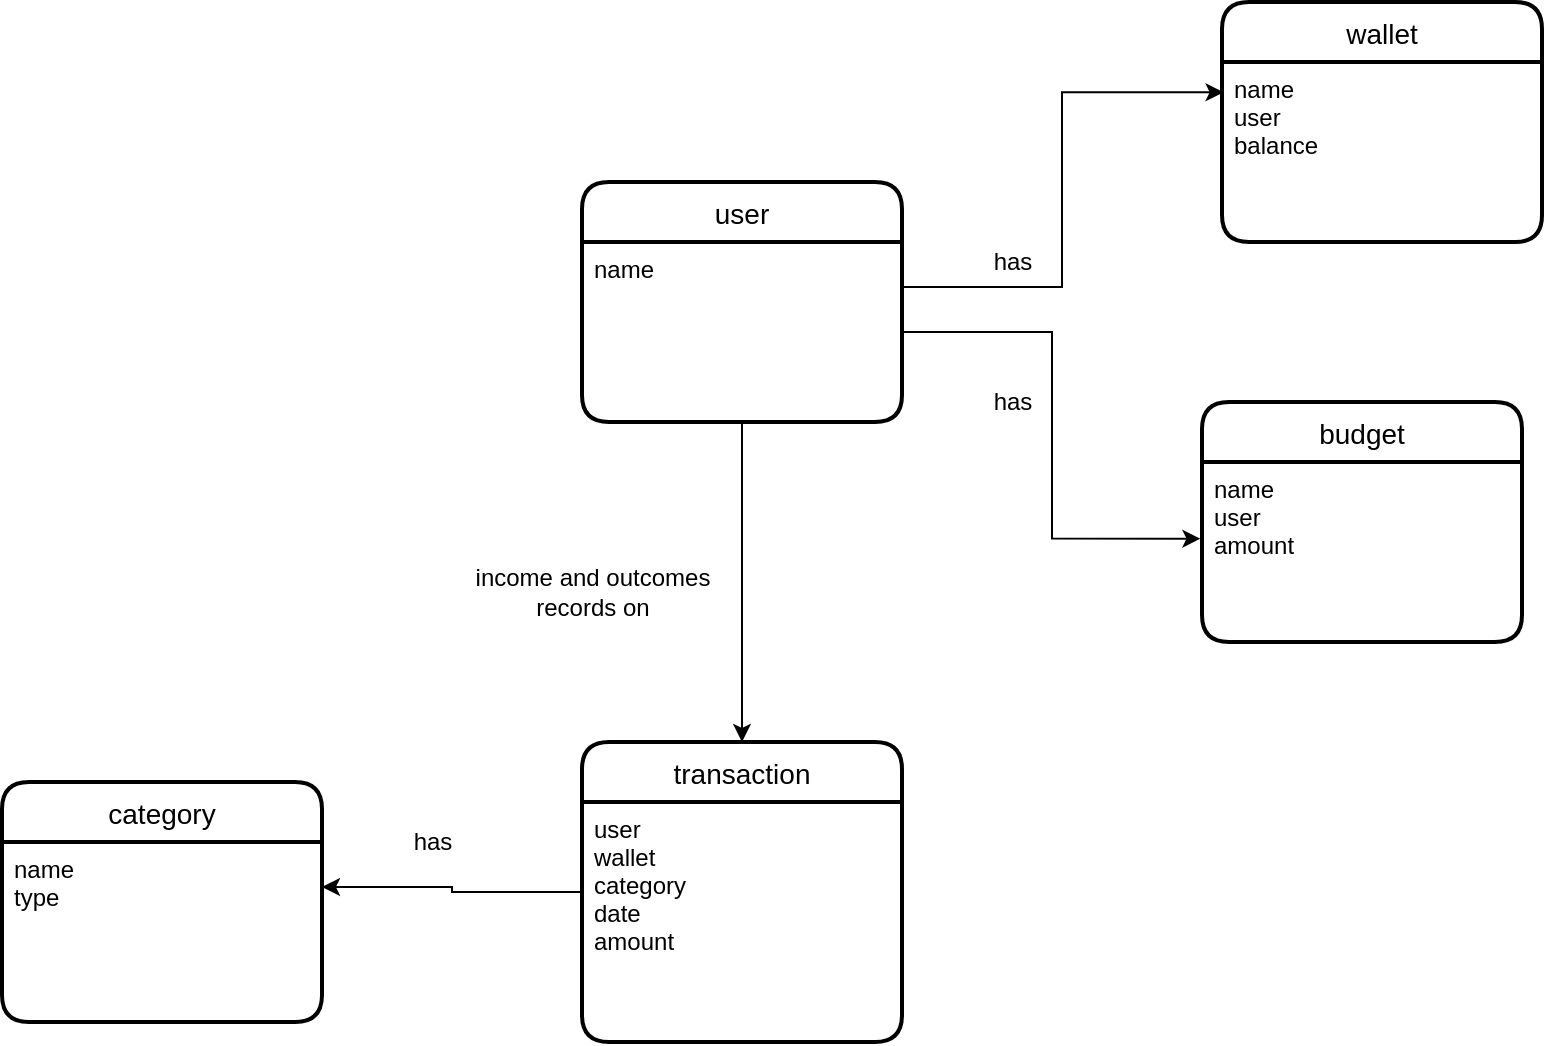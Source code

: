 <mxfile version="16.2.7" type="device" pages="3"><diagram id="R2lEEEUBdFMjLlhIrx00" name="concept"><mxGraphModel dx="1988" dy="519" grid="1" gridSize="10" guides="1" tooltips="1" connect="1" arrows="1" fold="1" page="1" pageScale="1" pageWidth="850" pageHeight="1100" math="0" shadow="0" extFonts="Permanent Marker^https://fonts.googleapis.com/css?family=Permanent+Marker"><root><mxCell id="0"/><mxCell id="1" parent="0"/><mxCell id="03zcS5_Gt-fGd096Ja28-1" value="user" style="swimlane;childLayout=stackLayout;horizontal=1;startSize=30;horizontalStack=0;rounded=1;fontSize=14;fontStyle=0;strokeWidth=2;resizeParent=0;resizeLast=1;shadow=0;dashed=0;align=center;" parent="1" vertex="1"><mxGeometry x="150" y="180" width="160" height="120" as="geometry"/></mxCell><mxCell id="03zcS5_Gt-fGd096Ja28-2" value="name" style="align=left;strokeColor=none;fillColor=none;spacingLeft=4;fontSize=12;verticalAlign=top;resizable=0;rotatable=0;part=1;" parent="03zcS5_Gt-fGd096Ja28-1" vertex="1"><mxGeometry y="30" width="160" height="90" as="geometry"/></mxCell><mxCell id="03zcS5_Gt-fGd096Ja28-3" value="wallet" style="swimlane;childLayout=stackLayout;horizontal=1;startSize=30;horizontalStack=0;rounded=1;fontSize=14;fontStyle=0;strokeWidth=2;resizeParent=0;resizeLast=1;shadow=0;dashed=0;align=center;" parent="1" vertex="1"><mxGeometry x="470" y="90" width="160" height="120" as="geometry"/></mxCell><mxCell id="03zcS5_Gt-fGd096Ja28-4" value="name&#10;user&#10;balance" style="align=left;strokeColor=none;fillColor=none;spacingLeft=4;fontSize=12;verticalAlign=top;resizable=0;rotatable=0;part=1;" parent="03zcS5_Gt-fGd096Ja28-3" vertex="1"><mxGeometry y="30" width="160" height="90" as="geometry"/></mxCell><mxCell id="03zcS5_Gt-fGd096Ja28-6" style="edgeStyle=orthogonalEdgeStyle;rounded=0;orthogonalLoop=1;jettySize=auto;html=1;exitX=1;exitY=0.25;exitDx=0;exitDy=0;entryX=0.005;entryY=0.168;entryDx=0;entryDy=0;entryPerimeter=0;" parent="1" source="03zcS5_Gt-fGd096Ja28-2" target="03zcS5_Gt-fGd096Ja28-4" edge="1"><mxGeometry relative="1" as="geometry"/></mxCell><mxCell id="03zcS5_Gt-fGd096Ja28-7" value="has" style="text;html=1;align=center;verticalAlign=middle;resizable=0;points=[];autosize=1;strokeColor=none;fillColor=none;" parent="1" vertex="1"><mxGeometry x="350" y="210" width="30" height="20" as="geometry"/></mxCell><mxCell id="03zcS5_Gt-fGd096Ja28-8" value="budget" style="swimlane;childLayout=stackLayout;horizontal=1;startSize=30;horizontalStack=0;rounded=1;fontSize=14;fontStyle=0;strokeWidth=2;resizeParent=0;resizeLast=1;shadow=0;dashed=0;align=center;" parent="1" vertex="1"><mxGeometry x="460" y="290" width="160" height="120" as="geometry"/></mxCell><mxCell id="03zcS5_Gt-fGd096Ja28-9" value="name&#10;user&#10;amount" style="align=left;strokeColor=none;fillColor=none;spacingLeft=4;fontSize=12;verticalAlign=top;resizable=0;rotatable=0;part=1;" parent="03zcS5_Gt-fGd096Ja28-8" vertex="1"><mxGeometry y="30" width="160" height="90" as="geometry"/></mxCell><mxCell id="03zcS5_Gt-fGd096Ja28-10" style="edgeStyle=orthogonalEdgeStyle;rounded=0;orthogonalLoop=1;jettySize=auto;html=1;exitX=1;exitY=0.5;exitDx=0;exitDy=0;entryX=-0.005;entryY=0.426;entryDx=0;entryDy=0;entryPerimeter=0;" parent="1" source="03zcS5_Gt-fGd096Ja28-2" target="03zcS5_Gt-fGd096Ja28-9" edge="1"><mxGeometry relative="1" as="geometry"/></mxCell><mxCell id="03zcS5_Gt-fGd096Ja28-11" value="has" style="text;html=1;align=center;verticalAlign=middle;resizable=0;points=[];autosize=1;strokeColor=none;fillColor=none;" parent="1" vertex="1"><mxGeometry x="350" y="280" width="30" height="20" as="geometry"/></mxCell><mxCell id="03zcS5_Gt-fGd096Ja28-18" style="edgeStyle=orthogonalEdgeStyle;rounded=0;orthogonalLoop=1;jettySize=auto;html=1;exitX=0;exitY=0.5;exitDx=0;exitDy=0;entryX=1;entryY=0.25;entryDx=0;entryDy=0;" parent="1" source="03zcS5_Gt-fGd096Ja28-12" target="03zcS5_Gt-fGd096Ja28-15" edge="1"><mxGeometry relative="1" as="geometry"/></mxCell><mxCell id="03zcS5_Gt-fGd096Ja28-12" value="transaction" style="swimlane;childLayout=stackLayout;horizontal=1;startSize=30;horizontalStack=0;rounded=1;fontSize=14;fontStyle=0;strokeWidth=2;resizeParent=0;resizeLast=1;shadow=0;dashed=0;align=center;" parent="1" vertex="1"><mxGeometry x="150" y="460" width="160" height="150" as="geometry"/></mxCell><mxCell id="03zcS5_Gt-fGd096Ja28-13" value="user&#10;wallet&#10;category&#10;date&#10;amount" style="align=left;strokeColor=none;fillColor=none;spacingLeft=4;fontSize=12;verticalAlign=top;resizable=0;rotatable=0;part=1;" parent="03zcS5_Gt-fGd096Ja28-12" vertex="1"><mxGeometry y="30" width="160" height="120" as="geometry"/></mxCell><mxCell id="03zcS5_Gt-fGd096Ja28-14" value="category" style="swimlane;childLayout=stackLayout;horizontal=1;startSize=30;horizontalStack=0;rounded=1;fontSize=14;fontStyle=0;strokeWidth=2;resizeParent=0;resizeLast=1;shadow=0;dashed=0;align=center;" parent="1" vertex="1"><mxGeometry x="-140" y="480" width="160" height="120" as="geometry"/></mxCell><mxCell id="03zcS5_Gt-fGd096Ja28-15" value="name &#10;type" style="align=left;strokeColor=none;fillColor=none;spacingLeft=4;fontSize=12;verticalAlign=top;resizable=0;rotatable=0;part=1;" parent="03zcS5_Gt-fGd096Ja28-14" vertex="1"><mxGeometry y="30" width="160" height="90" as="geometry"/></mxCell><mxCell id="03zcS5_Gt-fGd096Ja28-16" style="edgeStyle=orthogonalEdgeStyle;rounded=0;orthogonalLoop=1;jettySize=auto;html=1;exitX=0.5;exitY=1;exitDx=0;exitDy=0;entryX=0.5;entryY=0;entryDx=0;entryDy=0;" parent="1" source="03zcS5_Gt-fGd096Ja28-2" target="03zcS5_Gt-fGd096Ja28-12" edge="1"><mxGeometry relative="1" as="geometry"/></mxCell><mxCell id="03zcS5_Gt-fGd096Ja28-17" value="income and outcomes &lt;br&gt;records on" style="text;html=1;align=center;verticalAlign=middle;resizable=0;points=[];autosize=1;strokeColor=none;fillColor=none;" parent="1" vertex="1"><mxGeometry x="90" y="370" width="130" height="30" as="geometry"/></mxCell><mxCell id="03zcS5_Gt-fGd096Ja28-19" value="has" style="text;html=1;align=center;verticalAlign=middle;resizable=0;points=[];autosize=1;strokeColor=none;fillColor=none;" parent="1" vertex="1"><mxGeometry x="60" y="500" width="30" height="20" as="geometry"/></mxCell></root></mxGraphModel></diagram><diagram id="pqNsmV8MGwaJphz_sIom" name="logic"><mxGraphModel dx="1775" dy="433" grid="1" gridSize="10" guides="1" tooltips="1" connect="1" arrows="1" fold="1" page="1" pageScale="1" pageWidth="827" pageHeight="1169" math="0" shadow="0"><root><mxCell id="QoEtJE0xMgLZeMb27I8H-0"/><mxCell id="QoEtJE0xMgLZeMb27I8H-1" parent="QoEtJE0xMgLZeMb27I8H-0"/><mxCell id="o0EuPO6VEu2kA3xn8yEo-0" value="user" style="swimlane;childLayout=stackLayout;horizontal=1;startSize=30;horizontalStack=0;rounded=1;fontSize=14;fontStyle=0;strokeWidth=2;resizeParent=0;resizeLast=1;shadow=0;dashed=0;align=center;" parent="QoEtJE0xMgLZeMb27I8H-1" vertex="1"><mxGeometry x="150" y="160" width="160" height="120" as="geometry"/></mxCell><mxCell id="o0EuPO6VEu2kA3xn8yEo-1" value="id (int)&#10;name (string)" style="align=left;strokeColor=none;fillColor=none;spacingLeft=4;fontSize=12;verticalAlign=top;resizable=0;rotatable=0;part=1;" parent="o0EuPO6VEu2kA3xn8yEo-0" vertex="1"><mxGeometry y="30" width="160" height="90" as="geometry"/></mxCell><mxCell id="o0EuPO6VEu2kA3xn8yEo-2" value="wallet" style="swimlane;childLayout=stackLayout;horizontal=1;startSize=30;horizontalStack=0;rounded=1;fontSize=14;fontStyle=0;strokeWidth=2;resizeParent=0;resizeLast=1;shadow=0;dashed=0;align=center;" parent="QoEtJE0xMgLZeMb27I8H-1" vertex="1"><mxGeometry x="430" y="310" width="160" height="120" as="geometry"/></mxCell><mxCell id="o0EuPO6VEu2kA3xn8yEo-3" value="id (int)&#10;name (string)&#10;user_id (int)&#10;balance (double)" style="align=left;strokeColor=none;fillColor=none;spacingLeft=4;fontSize=12;verticalAlign=top;resizable=0;rotatable=0;part=1;" parent="o0EuPO6VEu2kA3xn8yEo-2" vertex="1"><mxGeometry y="30" width="160" height="90" as="geometry"/></mxCell><mxCell id="o0EuPO6VEu2kA3xn8yEo-6" value="budget" style="swimlane;childLayout=stackLayout;horizontal=1;startSize=30;horizontalStack=0;rounded=1;fontSize=14;fontStyle=0;strokeWidth=2;resizeParent=0;resizeLast=1;shadow=0;dashed=0;align=center;" parent="QoEtJE0xMgLZeMb27I8H-1" vertex="1"><mxGeometry x="-140" y="100" width="160" height="120" as="geometry"/></mxCell><mxCell id="o0EuPO6VEu2kA3xn8yEo-7" value="id (int)&#10;name (string)&#10;user_id (int)&#10;amount (double)" style="align=left;strokeColor=none;fillColor=none;spacingLeft=4;fontSize=12;verticalAlign=top;resizable=0;rotatable=0;part=1;" parent="o0EuPO6VEu2kA3xn8yEo-6" vertex="1"><mxGeometry y="30" width="160" height="90" as="geometry"/></mxCell><mxCell id="o0EuPO6VEu2kA3xn8yEo-11" value="transaction" style="swimlane;childLayout=stackLayout;horizontal=1;startSize=30;horizontalStack=0;rounded=1;fontSize=14;fontStyle=0;strokeWidth=2;resizeParent=0;resizeLast=1;shadow=0;dashed=0;align=center;" parent="QoEtJE0xMgLZeMb27I8H-1" vertex="1"><mxGeometry x="160" y="430" width="160" height="175" as="geometry"/></mxCell><mxCell id="o0EuPO6VEu2kA3xn8yEo-12" value="id (int)&#10;wallet_id (int)&#10;category_id (int)&#10;note (string)&#10;date (date)&#10;amount (double)" style="align=left;strokeColor=none;fillColor=none;spacingLeft=4;fontSize=12;verticalAlign=top;resizable=0;rotatable=0;part=1;" parent="o0EuPO6VEu2kA3xn8yEo-11" vertex="1"><mxGeometry y="30" width="160" height="145" as="geometry"/></mxCell><mxCell id="o0EuPO6VEu2kA3xn8yEo-13" value="category" style="swimlane;childLayout=stackLayout;horizontal=1;startSize=30;horizontalStack=0;rounded=1;fontSize=14;fontStyle=0;strokeWidth=2;resizeParent=0;resizeLast=1;shadow=0;dashed=0;align=center;" parent="QoEtJE0xMgLZeMb27I8H-1" vertex="1"><mxGeometry x="-140" y="480" width="160" height="120" as="geometry"/></mxCell><mxCell id="o0EuPO6VEu2kA3xn8yEo-14" value="id (int)&#10;name (string)&#10;is_income (boolean)&#10;" style="align=left;strokeColor=none;fillColor=none;spacingLeft=4;fontSize=12;verticalAlign=top;resizable=0;rotatable=0;part=1;" parent="o0EuPO6VEu2kA3xn8yEo-13" vertex="1"><mxGeometry y="30" width="160" height="90" as="geometry"/></mxCell><mxCell id="o0EuPO6VEu2kA3xn8yEo-18" value="" style="edgeStyle=orthogonalEdgeStyle;fontSize=12;html=1;endArrow=ERoneToMany;rounded=0;exitX=1;exitY=0.25;exitDx=0;exitDy=0;entryX=1.002;entryY=0.117;entryDx=0;entryDy=0;entryPerimeter=0;" parent="QoEtJE0xMgLZeMb27I8H-1" source="o0EuPO6VEu2kA3xn8yEo-1" target="o0EuPO6VEu2kA3xn8yEo-3" edge="1"><mxGeometry width="100" height="100" relative="1" as="geometry"><mxPoint x="340" y="210" as="sourcePoint"/><mxPoint x="440" y="110" as="targetPoint"/><Array as="points"><mxPoint x="630" y="213"/><mxPoint x="630" y="351"/></Array></mxGeometry></mxCell><mxCell id="o0EuPO6VEu2kA3xn8yEo-23" value="" style="edgeStyle=entityRelationEdgeStyle;fontSize=12;html=1;endArrow=ERoneToMany;rounded=0;exitX=0;exitY=0;exitDx=0;exitDy=0;entryX=1;entryY=0;entryDx=0;entryDy=0;" parent="QoEtJE0xMgLZeMb27I8H-1" source="o0EuPO6VEu2kA3xn8yEo-1" target="o0EuPO6VEu2kA3xn8yEo-7" edge="1"><mxGeometry width="100" height="100" relative="1" as="geometry"><mxPoint x="10" y="300" as="sourcePoint"/><mxPoint x="110" y="200" as="targetPoint"/></mxGeometry></mxCell><mxCell id="o0EuPO6VEu2kA3xn8yEo-27" value="" style="edgeStyle=orthogonalEdgeStyle;fontSize=12;html=1;endArrow=ERoneToMany;rounded=0;entryX=1;entryY=0.25;entryDx=0;entryDy=0;exitX=-0.003;exitY=0.149;exitDx=0;exitDy=0;exitPerimeter=0;" parent="QoEtJE0xMgLZeMb27I8H-1" source="o0EuPO6VEu2kA3xn8yEo-3" target="o0EuPO6VEu2kA3xn8yEo-12" edge="1"><mxGeometry width="100" height="100" relative="1" as="geometry"><mxPoint x="440" y="520" as="sourcePoint"/><mxPoint x="440" y="460" as="targetPoint"/></mxGeometry></mxCell><mxCell id="o0EuPO6VEu2kA3xn8yEo-28" value="" style="edgeStyle=entityRelationEdgeStyle;fontSize=12;html=1;endArrow=ERoneToMany;rounded=0;entryX=0;entryY=0.5;entryDx=0;entryDy=0;exitX=1;exitY=0;exitDx=0;exitDy=0;" parent="QoEtJE0xMgLZeMb27I8H-1" source="o0EuPO6VEu2kA3xn8yEo-14" target="o0EuPO6VEu2kA3xn8yEo-11" edge="1"><mxGeometry width="100" height="100" relative="1" as="geometry"><mxPoint x="20" y="670" as="sourcePoint"/><mxPoint x="120" y="570" as="targetPoint"/></mxGeometry></mxCell></root></mxGraphModel></diagram><diagram id="6qQBTdkSSZBB1bFB3cVW" name="physical"><mxGraphModel dx="1965" dy="519" grid="1" gridSize="10" guides="1" tooltips="1" connect="1" arrows="1" fold="1" page="1" pageScale="1" pageWidth="827" pageHeight="1169" math="0" shadow="0"><root><mxCell id="H4QRxRTUlLHoPtxip7Q0-0"/><mxCell id="H4QRxRTUlLHoPtxip7Q0-1" parent="H4QRxRTUlLHoPtxip7Q0-0"/><mxCell id="JUEZy9y4lhjPxRpEk3n5-0" value="user" style="swimlane;childLayout=stackLayout;horizontal=1;startSize=30;horizontalStack=0;rounded=1;fontSize=14;fontStyle=0;strokeWidth=2;resizeParent=0;resizeLast=1;shadow=0;dashed=0;align=center;" parent="H4QRxRTUlLHoPtxip7Q0-1" vertex="1"><mxGeometry x="140" y="200" width="160" height="120" as="geometry"/></mxCell><mxCell id="JUEZy9y4lhjPxRpEk3n5-1" value="id (int)&#10;full_name (varchar)" style="align=left;strokeColor=none;fillColor=none;spacingLeft=4;fontSize=12;verticalAlign=top;resizable=0;rotatable=0;part=1;" parent="JUEZy9y4lhjPxRpEk3n5-0" vertex="1"><mxGeometry y="30" width="160" height="90" as="geometry"/></mxCell><mxCell id="JUEZy9y4lhjPxRpEk3n5-2" value="wallet" style="swimlane;childLayout=stackLayout;horizontal=1;startSize=30;horizontalStack=0;rounded=1;fontSize=14;fontStyle=0;strokeWidth=2;resizeParent=0;resizeLast=1;shadow=0;dashed=0;align=center;" parent="H4QRxRTUlLHoPtxip7Q0-1" vertex="1"><mxGeometry x="414" y="320" width="160" height="120" as="geometry"/></mxCell><mxCell id="JUEZy9y4lhjPxRpEk3n5-3" value="id (int)&#10;name (varchar)&#10;user_id (int)&#10;balance (double precision)" style="align=left;strokeColor=none;fillColor=none;spacingLeft=4;fontSize=12;verticalAlign=top;resizable=0;rotatable=0;part=1;" parent="JUEZy9y4lhjPxRpEk3n5-2" vertex="1"><mxGeometry y="30" width="160" height="90" as="geometry"/></mxCell><mxCell id="JUEZy9y4lhjPxRpEk3n5-4" value="budget" style="swimlane;childLayout=stackLayout;horizontal=1;startSize=30;horizontalStack=0;rounded=1;fontSize=14;fontStyle=0;strokeWidth=2;resizeParent=0;resizeLast=1;shadow=0;dashed=0;align=center;" parent="H4QRxRTUlLHoPtxip7Q0-1" vertex="1"><mxGeometry x="-160" y="110" width="160" height="120" as="geometry"/></mxCell><mxCell id="JUEZy9y4lhjPxRpEk3n5-5" value="id (int)&#10;name (varchar)&#10;user_id (int)&#10;amount (double precision)" style="align=left;strokeColor=none;fillColor=none;spacingLeft=4;fontSize=12;verticalAlign=top;resizable=0;rotatable=0;part=1;" parent="JUEZy9y4lhjPxRpEk3n5-4" vertex="1"><mxGeometry y="30" width="160" height="90" as="geometry"/></mxCell><mxCell id="JUEZy9y4lhjPxRpEk3n5-6" value="transaction" style="swimlane;childLayout=stackLayout;horizontal=1;startSize=30;horizontalStack=0;rounded=1;fontSize=14;fontStyle=0;strokeWidth=2;resizeParent=0;resizeLast=1;shadow=0;dashed=0;align=center;" parent="H4QRxRTUlLHoPtxip7Q0-1" vertex="1"><mxGeometry x="160" y="430" width="160" height="175" as="geometry"/></mxCell><mxCell id="JUEZy9y4lhjPxRpEk3n5-7" value="id (int)&#10;wallet_id (int)&#10;category_id (int)&#10;note (text)&#10;date (date)&#10;amount (double precision)" style="align=left;strokeColor=none;fillColor=none;spacingLeft=4;fontSize=12;verticalAlign=top;resizable=0;rotatable=0;part=1;" parent="JUEZy9y4lhjPxRpEk3n5-6" vertex="1"><mxGeometry y="30" width="160" height="145" as="geometry"/></mxCell><mxCell id="JUEZy9y4lhjPxRpEk3n5-8" value="category" style="swimlane;childLayout=stackLayout;horizontal=1;startSize=30;horizontalStack=0;rounded=1;fontSize=14;fontStyle=0;strokeWidth=2;resizeParent=0;resizeLast=1;shadow=0;dashed=0;align=center;" parent="H4QRxRTUlLHoPtxip7Q0-1" vertex="1"><mxGeometry x="-140" y="430" width="160" height="120" as="geometry"/></mxCell><mxCell id="JUEZy9y4lhjPxRpEk3n5-9" value="id (int)&#10;name (varchar)&#10;is_income (boolean) " style="align=left;strokeColor=none;fillColor=none;spacingLeft=4;fontSize=12;verticalAlign=top;resizable=0;rotatable=0;part=1;" parent="JUEZy9y4lhjPxRpEk3n5-8" vertex="1"><mxGeometry y="30" width="160" height="90" as="geometry"/></mxCell><mxCell id="JUEZy9y4lhjPxRpEk3n5-10" value="" style="edgeStyle=orthogonalEdgeStyle;fontSize=12;html=1;endArrow=ERoneToMany;rounded=0;exitX=1;exitY=0.25;exitDx=0;exitDy=0;entryX=1.002;entryY=0.117;entryDx=0;entryDy=0;entryPerimeter=0;" parent="H4QRxRTUlLHoPtxip7Q0-1" source="JUEZy9y4lhjPxRpEk3n5-1" target="JUEZy9y4lhjPxRpEk3n5-3" edge="1"><mxGeometry width="100" height="100" relative="1" as="geometry"><mxPoint x="340" y="210" as="sourcePoint"/><mxPoint x="440" y="110" as="targetPoint"/><Array as="points"><mxPoint x="630" y="213"/><mxPoint x="630" y="351"/></Array></mxGeometry></mxCell><mxCell id="JUEZy9y4lhjPxRpEk3n5-11" value="" style="edgeStyle=entityRelationEdgeStyle;fontSize=12;html=1;endArrow=ERoneToMany;rounded=0;exitX=0;exitY=0;exitDx=0;exitDy=0;entryX=1;entryY=0;entryDx=0;entryDy=0;" parent="H4QRxRTUlLHoPtxip7Q0-1" source="JUEZy9y4lhjPxRpEk3n5-1" target="JUEZy9y4lhjPxRpEk3n5-5" edge="1"><mxGeometry width="100" height="100" relative="1" as="geometry"><mxPoint x="10" y="300" as="sourcePoint"/><mxPoint x="110" y="200" as="targetPoint"/></mxGeometry></mxCell><mxCell id="JUEZy9y4lhjPxRpEk3n5-13" value="" style="edgeStyle=orthogonalEdgeStyle;fontSize=12;html=1;endArrow=ERoneToMany;rounded=0;entryX=1;entryY=0.25;entryDx=0;entryDy=0;exitX=-0.003;exitY=0.149;exitDx=0;exitDy=0;exitPerimeter=0;" parent="H4QRxRTUlLHoPtxip7Q0-1" source="JUEZy9y4lhjPxRpEk3n5-3" target="JUEZy9y4lhjPxRpEk3n5-7" edge="1"><mxGeometry width="100" height="100" relative="1" as="geometry"><mxPoint x="440" y="520" as="sourcePoint"/><mxPoint x="440" y="460" as="targetPoint"/></mxGeometry></mxCell><mxCell id="JUEZy9y4lhjPxRpEk3n5-14" value="" style="edgeStyle=entityRelationEdgeStyle;fontSize=12;html=1;endArrow=ERoneToMany;rounded=0;entryX=0;entryY=0.5;entryDx=0;entryDy=0;exitX=1;exitY=0;exitDx=0;exitDy=0;" parent="H4QRxRTUlLHoPtxip7Q0-1" source="JUEZy9y4lhjPxRpEk3n5-9" target="JUEZy9y4lhjPxRpEk3n5-6" edge="1"><mxGeometry width="100" height="100" relative="1" as="geometry"><mxPoint x="20" y="670" as="sourcePoint"/><mxPoint x="120" y="570" as="targetPoint"/></mxGeometry></mxCell></root></mxGraphModel></diagram></mxfile>